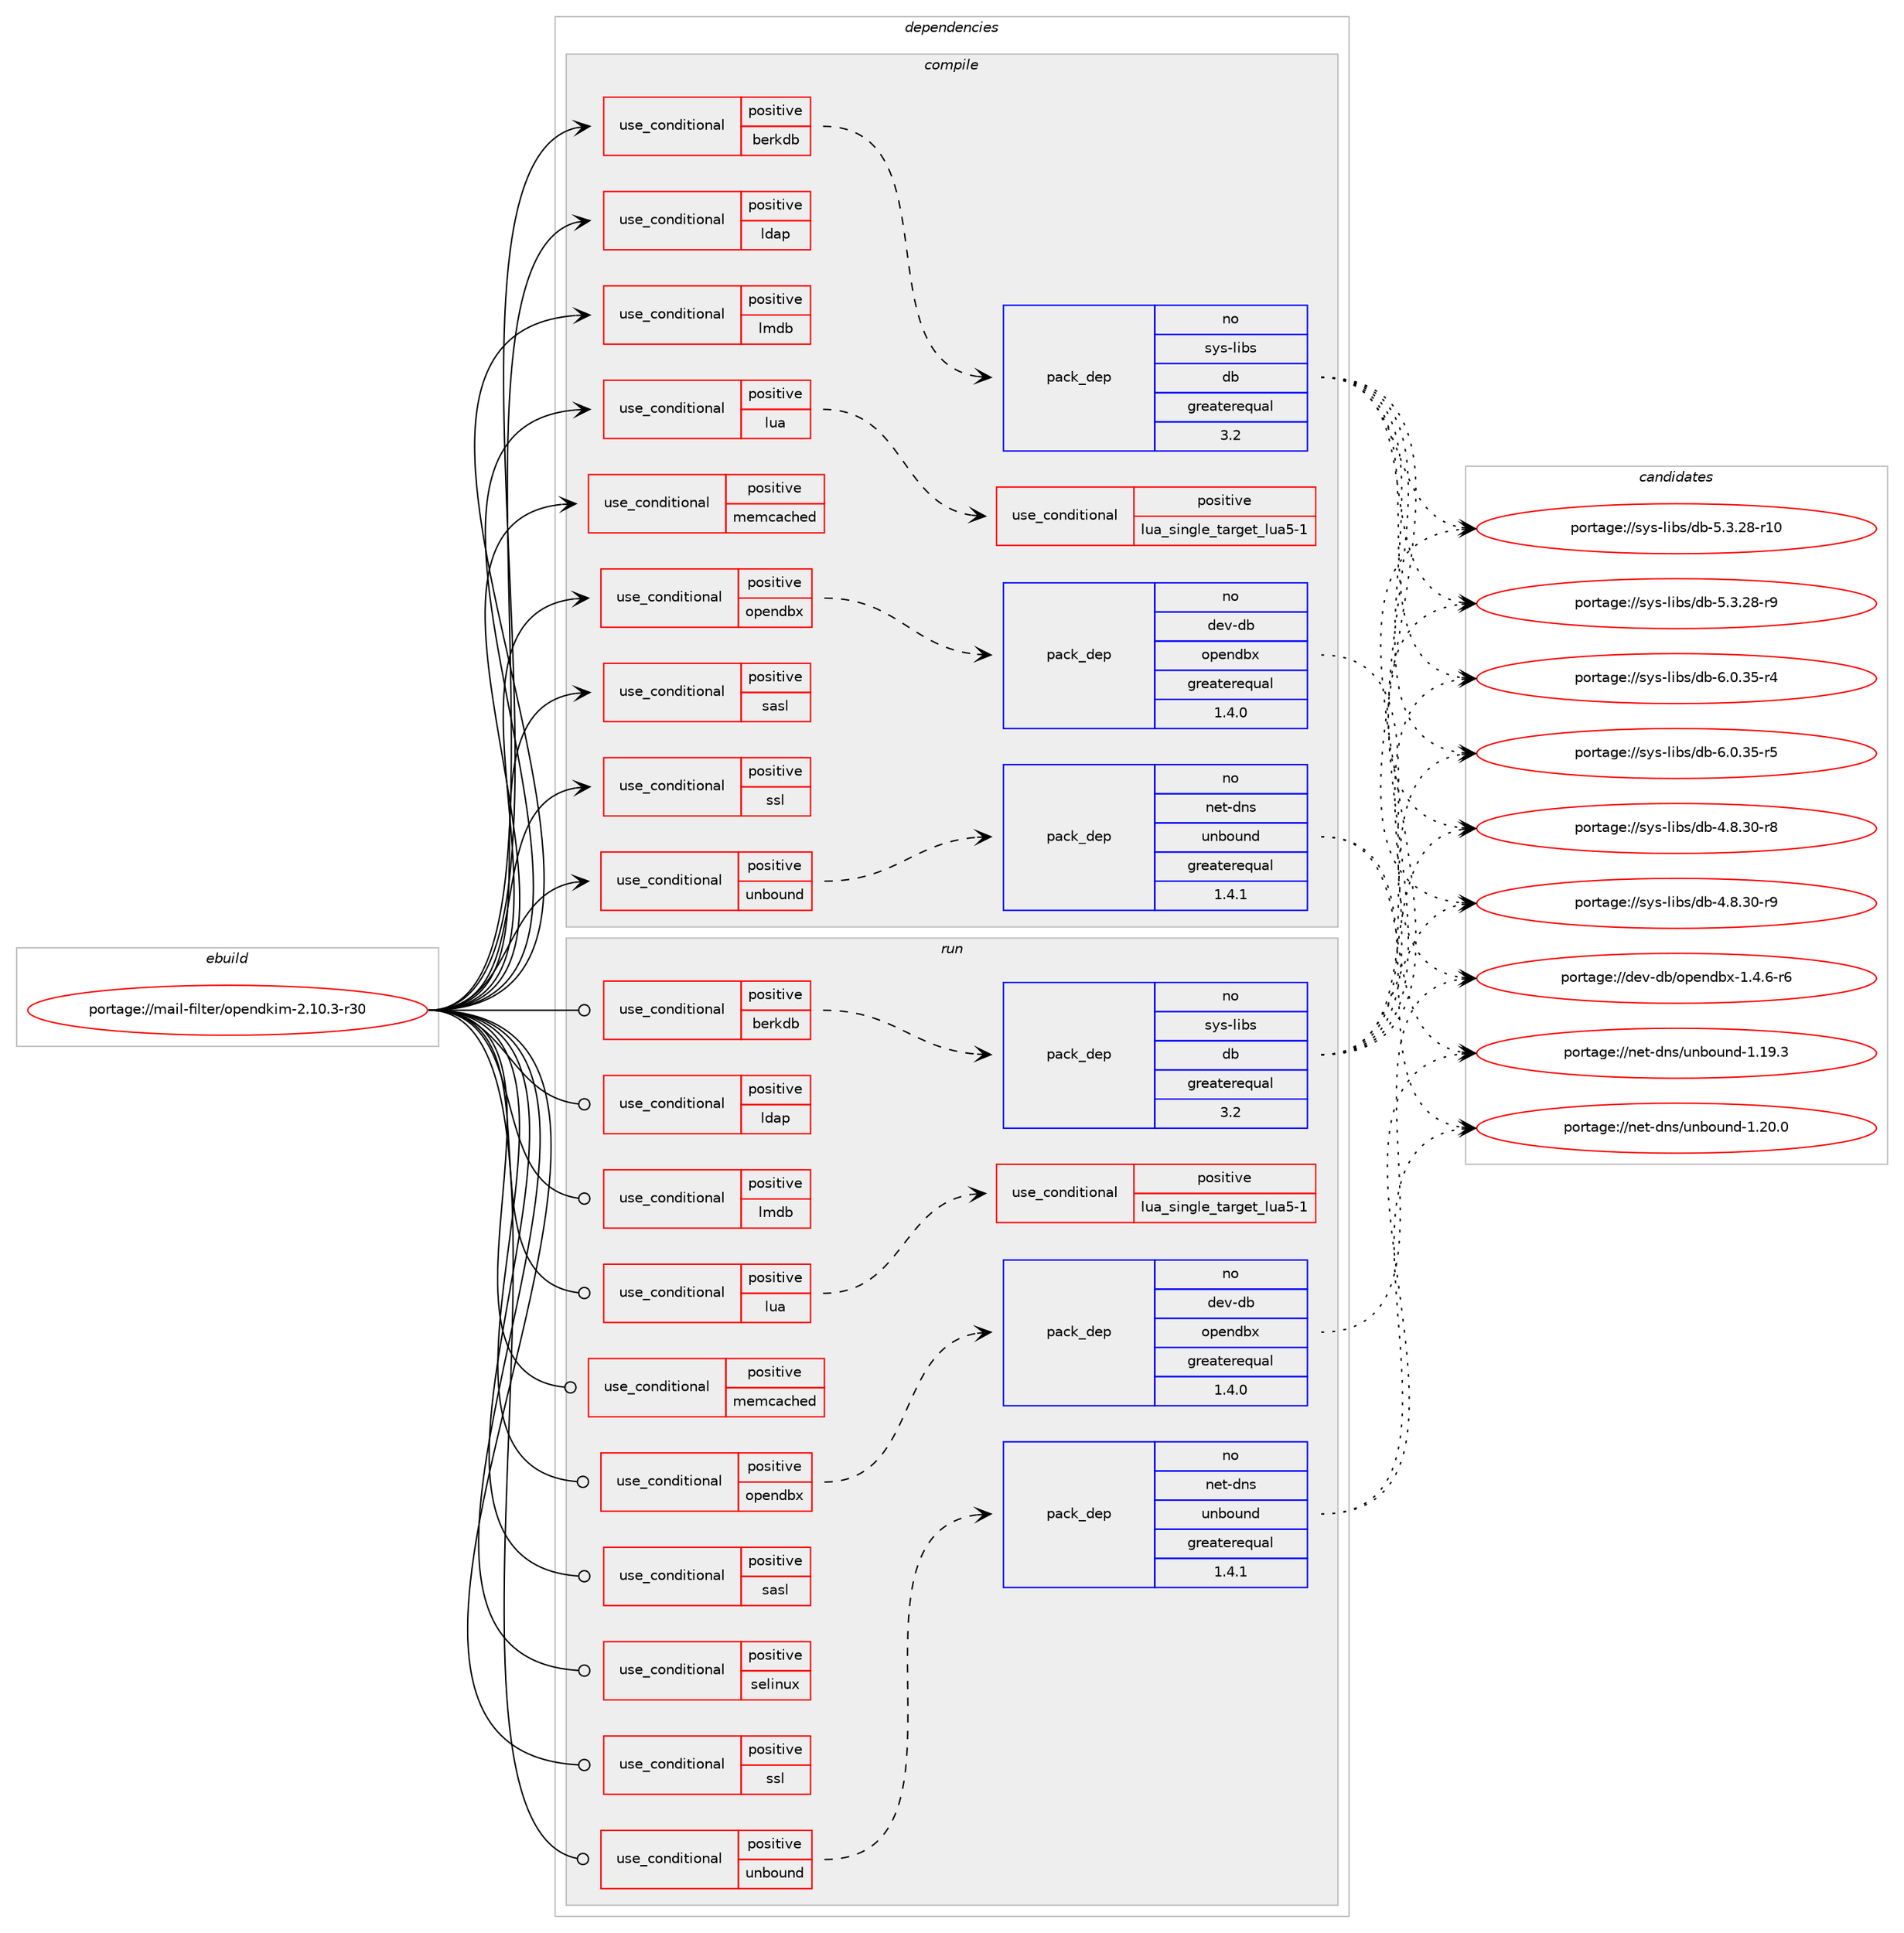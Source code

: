 digraph prolog {

# *************
# Graph options
# *************

newrank=true;
concentrate=true;
compound=true;
graph [rankdir=LR,fontname=Helvetica,fontsize=10,ranksep=1.5];#, ranksep=2.5, nodesep=0.2];
edge  [arrowhead=vee];
node  [fontname=Helvetica,fontsize=10];

# **********
# The ebuild
# **********

subgraph cluster_leftcol {
color=gray;
rank=same;
label=<<i>ebuild</i>>;
id [label="portage://mail-filter/opendkim-2.10.3-r30", color=red, width=4, href="../mail-filter/opendkim-2.10.3-r30.svg"];
}

# ****************
# The dependencies
# ****************

subgraph cluster_midcol {
color=gray;
label=<<i>dependencies</i>>;
subgraph cluster_compile {
fillcolor="#eeeeee";
style=filled;
label=<<i>compile</i>>;
subgraph cond68572 {
dependency146460 [label=<<TABLE BORDER="0" CELLBORDER="1" CELLSPACING="0" CELLPADDING="4"><TR><TD ROWSPAN="3" CELLPADDING="10">use_conditional</TD></TR><TR><TD>positive</TD></TR><TR><TD>berkdb</TD></TR></TABLE>>, shape=none, color=red];
subgraph pack75657 {
dependency146461 [label=<<TABLE BORDER="0" CELLBORDER="1" CELLSPACING="0" CELLPADDING="4" WIDTH="220"><TR><TD ROWSPAN="6" CELLPADDING="30">pack_dep</TD></TR><TR><TD WIDTH="110">no</TD></TR><TR><TD>sys-libs</TD></TR><TR><TD>db</TD></TR><TR><TD>greaterequal</TD></TR><TR><TD>3.2</TD></TR></TABLE>>, shape=none, color=blue];
}
dependency146460:e -> dependency146461:w [weight=20,style="dashed",arrowhead="vee"];
}
id:e -> dependency146460:w [weight=20,style="solid",arrowhead="vee"];
subgraph cond68573 {
dependency146462 [label=<<TABLE BORDER="0" CELLBORDER="1" CELLSPACING="0" CELLPADDING="4"><TR><TD ROWSPAN="3" CELLPADDING="10">use_conditional</TD></TR><TR><TD>positive</TD></TR><TR><TD>ldap</TD></TR></TABLE>>, shape=none, color=red];
# *** BEGIN UNKNOWN DEPENDENCY TYPE (TODO) ***
# dependency146462 -> package_dependency(portage://mail-filter/opendkim-2.10.3-r30,install,no,net-nds,openldap,none,[,,],any_same_slot,[])
# *** END UNKNOWN DEPENDENCY TYPE (TODO) ***

}
id:e -> dependency146462:w [weight=20,style="solid",arrowhead="vee"];
subgraph cond68574 {
dependency146463 [label=<<TABLE BORDER="0" CELLBORDER="1" CELLSPACING="0" CELLPADDING="4"><TR><TD ROWSPAN="3" CELLPADDING="10">use_conditional</TD></TR><TR><TD>positive</TD></TR><TR><TD>lmdb</TD></TR></TABLE>>, shape=none, color=red];
# *** BEGIN UNKNOWN DEPENDENCY TYPE (TODO) ***
# dependency146463 -> package_dependency(portage://mail-filter/opendkim-2.10.3-r30,install,no,dev-db,lmdb,none,[,,],any_same_slot,[])
# *** END UNKNOWN DEPENDENCY TYPE (TODO) ***

}
id:e -> dependency146463:w [weight=20,style="solid",arrowhead="vee"];
subgraph cond68575 {
dependency146464 [label=<<TABLE BORDER="0" CELLBORDER="1" CELLSPACING="0" CELLPADDING="4"><TR><TD ROWSPAN="3" CELLPADDING="10">use_conditional</TD></TR><TR><TD>positive</TD></TR><TR><TD>lua</TD></TR></TABLE>>, shape=none, color=red];
subgraph cond68576 {
dependency146465 [label=<<TABLE BORDER="0" CELLBORDER="1" CELLSPACING="0" CELLPADDING="4"><TR><TD ROWSPAN="3" CELLPADDING="10">use_conditional</TD></TR><TR><TD>positive</TD></TR><TR><TD>lua_single_target_lua5-1</TD></TR></TABLE>>, shape=none, color=red];
# *** BEGIN UNKNOWN DEPENDENCY TYPE (TODO) ***
# dependency146465 -> package_dependency(portage://mail-filter/opendkim-2.10.3-r30,install,no,dev-lang,lua,none,[,,],[slot(5.1)],[])
# *** END UNKNOWN DEPENDENCY TYPE (TODO) ***

}
dependency146464:e -> dependency146465:w [weight=20,style="dashed",arrowhead="vee"];
}
id:e -> dependency146464:w [weight=20,style="solid",arrowhead="vee"];
subgraph cond68577 {
dependency146466 [label=<<TABLE BORDER="0" CELLBORDER="1" CELLSPACING="0" CELLPADDING="4"><TR><TD ROWSPAN="3" CELLPADDING="10">use_conditional</TD></TR><TR><TD>positive</TD></TR><TR><TD>memcached</TD></TR></TABLE>>, shape=none, color=red];
# *** BEGIN UNKNOWN DEPENDENCY TYPE (TODO) ***
# dependency146466 -> package_dependency(portage://mail-filter/opendkim-2.10.3-r30,install,no,dev-libs,libmemcached,none,[,,],[],[])
# *** END UNKNOWN DEPENDENCY TYPE (TODO) ***

}
id:e -> dependency146466:w [weight=20,style="solid",arrowhead="vee"];
subgraph cond68578 {
dependency146467 [label=<<TABLE BORDER="0" CELLBORDER="1" CELLSPACING="0" CELLPADDING="4"><TR><TD ROWSPAN="3" CELLPADDING="10">use_conditional</TD></TR><TR><TD>positive</TD></TR><TR><TD>opendbx</TD></TR></TABLE>>, shape=none, color=red];
subgraph pack75658 {
dependency146468 [label=<<TABLE BORDER="0" CELLBORDER="1" CELLSPACING="0" CELLPADDING="4" WIDTH="220"><TR><TD ROWSPAN="6" CELLPADDING="30">pack_dep</TD></TR><TR><TD WIDTH="110">no</TD></TR><TR><TD>dev-db</TD></TR><TR><TD>opendbx</TD></TR><TR><TD>greaterequal</TD></TR><TR><TD>1.4.0</TD></TR></TABLE>>, shape=none, color=blue];
}
dependency146467:e -> dependency146468:w [weight=20,style="dashed",arrowhead="vee"];
}
id:e -> dependency146467:w [weight=20,style="solid",arrowhead="vee"];
subgraph cond68579 {
dependency146469 [label=<<TABLE BORDER="0" CELLBORDER="1" CELLSPACING="0" CELLPADDING="4"><TR><TD ROWSPAN="3" CELLPADDING="10">use_conditional</TD></TR><TR><TD>positive</TD></TR><TR><TD>sasl</TD></TR></TABLE>>, shape=none, color=red];
# *** BEGIN UNKNOWN DEPENDENCY TYPE (TODO) ***
# dependency146469 -> package_dependency(portage://mail-filter/opendkim-2.10.3-r30,install,no,dev-libs,cyrus-sasl,none,[,,],[],[])
# *** END UNKNOWN DEPENDENCY TYPE (TODO) ***

}
id:e -> dependency146469:w [weight=20,style="solid",arrowhead="vee"];
subgraph cond68580 {
dependency146470 [label=<<TABLE BORDER="0" CELLBORDER="1" CELLSPACING="0" CELLPADDING="4"><TR><TD ROWSPAN="3" CELLPADDING="10">use_conditional</TD></TR><TR><TD>positive</TD></TR><TR><TD>ssl</TD></TR></TABLE>>, shape=none, color=red];
# *** BEGIN UNKNOWN DEPENDENCY TYPE (TODO) ***
# dependency146470 -> package_dependency(portage://mail-filter/opendkim-2.10.3-r30,install,no,dev-libs,openssl,none,[,,],[slot(0),equal],[])
# *** END UNKNOWN DEPENDENCY TYPE (TODO) ***

}
id:e -> dependency146470:w [weight=20,style="solid",arrowhead="vee"];
subgraph cond68581 {
dependency146471 [label=<<TABLE BORDER="0" CELLBORDER="1" CELLSPACING="0" CELLPADDING="4"><TR><TD ROWSPAN="3" CELLPADDING="10">use_conditional</TD></TR><TR><TD>positive</TD></TR><TR><TD>unbound</TD></TR></TABLE>>, shape=none, color=red];
subgraph pack75659 {
dependency146472 [label=<<TABLE BORDER="0" CELLBORDER="1" CELLSPACING="0" CELLPADDING="4" WIDTH="220"><TR><TD ROWSPAN="6" CELLPADDING="30">pack_dep</TD></TR><TR><TD WIDTH="110">no</TD></TR><TR><TD>net-dns</TD></TR><TR><TD>unbound</TD></TR><TR><TD>greaterequal</TD></TR><TR><TD>1.4.1</TD></TR></TABLE>>, shape=none, color=blue];
}
dependency146471:e -> dependency146472:w [weight=20,style="dashed",arrowhead="vee"];
# *** BEGIN UNKNOWN DEPENDENCY TYPE (TODO) ***
# dependency146471 -> package_dependency(portage://mail-filter/opendkim-2.10.3-r30,install,no,net-dns,dnssec-root,none,[,,],[],[])
# *** END UNKNOWN DEPENDENCY TYPE (TODO) ***

}
id:e -> dependency146471:w [weight=20,style="solid",arrowhead="vee"];
# *** BEGIN UNKNOWN DEPENDENCY TYPE (TODO) ***
# id -> package_dependency(portage://mail-filter/opendkim-2.10.3-r30,install,no,dev-libs,libbsd,none,[,,],[],[])
# *** END UNKNOWN DEPENDENCY TYPE (TODO) ***

# *** BEGIN UNKNOWN DEPENDENCY TYPE (TODO) ***
# id -> package_dependency(portage://mail-filter/opendkim-2.10.3-r30,install,no,mail-filter,libmilter,none,[,,],any_same_slot,[])
# *** END UNKNOWN DEPENDENCY TYPE (TODO) ***

# *** BEGIN UNKNOWN DEPENDENCY TYPE (TODO) ***
# id -> package_dependency(portage://mail-filter/opendkim-2.10.3-r30,install,no,sys-apps,grep,none,[,,],[],[])
# *** END UNKNOWN DEPENDENCY TYPE (TODO) ***

}
subgraph cluster_compileandrun {
fillcolor="#eeeeee";
style=filled;
label=<<i>compile and run</i>>;
}
subgraph cluster_run {
fillcolor="#eeeeee";
style=filled;
label=<<i>run</i>>;
subgraph cond68582 {
dependency146473 [label=<<TABLE BORDER="0" CELLBORDER="1" CELLSPACING="0" CELLPADDING="4"><TR><TD ROWSPAN="3" CELLPADDING="10">use_conditional</TD></TR><TR><TD>positive</TD></TR><TR><TD>berkdb</TD></TR></TABLE>>, shape=none, color=red];
subgraph pack75660 {
dependency146474 [label=<<TABLE BORDER="0" CELLBORDER="1" CELLSPACING="0" CELLPADDING="4" WIDTH="220"><TR><TD ROWSPAN="6" CELLPADDING="30">pack_dep</TD></TR><TR><TD WIDTH="110">no</TD></TR><TR><TD>sys-libs</TD></TR><TR><TD>db</TD></TR><TR><TD>greaterequal</TD></TR><TR><TD>3.2</TD></TR></TABLE>>, shape=none, color=blue];
}
dependency146473:e -> dependency146474:w [weight=20,style="dashed",arrowhead="vee"];
}
id:e -> dependency146473:w [weight=20,style="solid",arrowhead="odot"];
subgraph cond68583 {
dependency146475 [label=<<TABLE BORDER="0" CELLBORDER="1" CELLSPACING="0" CELLPADDING="4"><TR><TD ROWSPAN="3" CELLPADDING="10">use_conditional</TD></TR><TR><TD>positive</TD></TR><TR><TD>ldap</TD></TR></TABLE>>, shape=none, color=red];
# *** BEGIN UNKNOWN DEPENDENCY TYPE (TODO) ***
# dependency146475 -> package_dependency(portage://mail-filter/opendkim-2.10.3-r30,run,no,net-nds,openldap,none,[,,],any_same_slot,[])
# *** END UNKNOWN DEPENDENCY TYPE (TODO) ***

}
id:e -> dependency146475:w [weight=20,style="solid",arrowhead="odot"];
subgraph cond68584 {
dependency146476 [label=<<TABLE BORDER="0" CELLBORDER="1" CELLSPACING="0" CELLPADDING="4"><TR><TD ROWSPAN="3" CELLPADDING="10">use_conditional</TD></TR><TR><TD>positive</TD></TR><TR><TD>lmdb</TD></TR></TABLE>>, shape=none, color=red];
# *** BEGIN UNKNOWN DEPENDENCY TYPE (TODO) ***
# dependency146476 -> package_dependency(portage://mail-filter/opendkim-2.10.3-r30,run,no,dev-db,lmdb,none,[,,],any_same_slot,[])
# *** END UNKNOWN DEPENDENCY TYPE (TODO) ***

}
id:e -> dependency146476:w [weight=20,style="solid",arrowhead="odot"];
subgraph cond68585 {
dependency146477 [label=<<TABLE BORDER="0" CELLBORDER="1" CELLSPACING="0" CELLPADDING="4"><TR><TD ROWSPAN="3" CELLPADDING="10">use_conditional</TD></TR><TR><TD>positive</TD></TR><TR><TD>lua</TD></TR></TABLE>>, shape=none, color=red];
subgraph cond68586 {
dependency146478 [label=<<TABLE BORDER="0" CELLBORDER="1" CELLSPACING="0" CELLPADDING="4"><TR><TD ROWSPAN="3" CELLPADDING="10">use_conditional</TD></TR><TR><TD>positive</TD></TR><TR><TD>lua_single_target_lua5-1</TD></TR></TABLE>>, shape=none, color=red];
# *** BEGIN UNKNOWN DEPENDENCY TYPE (TODO) ***
# dependency146478 -> package_dependency(portage://mail-filter/opendkim-2.10.3-r30,run,no,dev-lang,lua,none,[,,],[slot(5.1)],[])
# *** END UNKNOWN DEPENDENCY TYPE (TODO) ***

}
dependency146477:e -> dependency146478:w [weight=20,style="dashed",arrowhead="vee"];
}
id:e -> dependency146477:w [weight=20,style="solid",arrowhead="odot"];
subgraph cond68587 {
dependency146479 [label=<<TABLE BORDER="0" CELLBORDER="1" CELLSPACING="0" CELLPADDING="4"><TR><TD ROWSPAN="3" CELLPADDING="10">use_conditional</TD></TR><TR><TD>positive</TD></TR><TR><TD>memcached</TD></TR></TABLE>>, shape=none, color=red];
# *** BEGIN UNKNOWN DEPENDENCY TYPE (TODO) ***
# dependency146479 -> package_dependency(portage://mail-filter/opendkim-2.10.3-r30,run,no,dev-libs,libmemcached,none,[,,],[],[])
# *** END UNKNOWN DEPENDENCY TYPE (TODO) ***

}
id:e -> dependency146479:w [weight=20,style="solid",arrowhead="odot"];
subgraph cond68588 {
dependency146480 [label=<<TABLE BORDER="0" CELLBORDER="1" CELLSPACING="0" CELLPADDING="4"><TR><TD ROWSPAN="3" CELLPADDING="10">use_conditional</TD></TR><TR><TD>positive</TD></TR><TR><TD>opendbx</TD></TR></TABLE>>, shape=none, color=red];
subgraph pack75661 {
dependency146481 [label=<<TABLE BORDER="0" CELLBORDER="1" CELLSPACING="0" CELLPADDING="4" WIDTH="220"><TR><TD ROWSPAN="6" CELLPADDING="30">pack_dep</TD></TR><TR><TD WIDTH="110">no</TD></TR><TR><TD>dev-db</TD></TR><TR><TD>opendbx</TD></TR><TR><TD>greaterequal</TD></TR><TR><TD>1.4.0</TD></TR></TABLE>>, shape=none, color=blue];
}
dependency146480:e -> dependency146481:w [weight=20,style="dashed",arrowhead="vee"];
}
id:e -> dependency146480:w [weight=20,style="solid",arrowhead="odot"];
subgraph cond68589 {
dependency146482 [label=<<TABLE BORDER="0" CELLBORDER="1" CELLSPACING="0" CELLPADDING="4"><TR><TD ROWSPAN="3" CELLPADDING="10">use_conditional</TD></TR><TR><TD>positive</TD></TR><TR><TD>sasl</TD></TR></TABLE>>, shape=none, color=red];
# *** BEGIN UNKNOWN DEPENDENCY TYPE (TODO) ***
# dependency146482 -> package_dependency(portage://mail-filter/opendkim-2.10.3-r30,run,no,dev-libs,cyrus-sasl,none,[,,],[],[])
# *** END UNKNOWN DEPENDENCY TYPE (TODO) ***

}
id:e -> dependency146482:w [weight=20,style="solid",arrowhead="odot"];
subgraph cond68590 {
dependency146483 [label=<<TABLE BORDER="0" CELLBORDER="1" CELLSPACING="0" CELLPADDING="4"><TR><TD ROWSPAN="3" CELLPADDING="10">use_conditional</TD></TR><TR><TD>positive</TD></TR><TR><TD>selinux</TD></TR></TABLE>>, shape=none, color=red];
# *** BEGIN UNKNOWN DEPENDENCY TYPE (TODO) ***
# dependency146483 -> package_dependency(portage://mail-filter/opendkim-2.10.3-r30,run,no,sec-policy,selinux-dkim,none,[,,],[],[])
# *** END UNKNOWN DEPENDENCY TYPE (TODO) ***

}
id:e -> dependency146483:w [weight=20,style="solid",arrowhead="odot"];
subgraph cond68591 {
dependency146484 [label=<<TABLE BORDER="0" CELLBORDER="1" CELLSPACING="0" CELLPADDING="4"><TR><TD ROWSPAN="3" CELLPADDING="10">use_conditional</TD></TR><TR><TD>positive</TD></TR><TR><TD>ssl</TD></TR></TABLE>>, shape=none, color=red];
# *** BEGIN UNKNOWN DEPENDENCY TYPE (TODO) ***
# dependency146484 -> package_dependency(portage://mail-filter/opendkim-2.10.3-r30,run,no,dev-libs,openssl,none,[,,],[slot(0),equal],[])
# *** END UNKNOWN DEPENDENCY TYPE (TODO) ***

}
id:e -> dependency146484:w [weight=20,style="solid",arrowhead="odot"];
subgraph cond68592 {
dependency146485 [label=<<TABLE BORDER="0" CELLBORDER="1" CELLSPACING="0" CELLPADDING="4"><TR><TD ROWSPAN="3" CELLPADDING="10">use_conditional</TD></TR><TR><TD>positive</TD></TR><TR><TD>unbound</TD></TR></TABLE>>, shape=none, color=red];
subgraph pack75662 {
dependency146486 [label=<<TABLE BORDER="0" CELLBORDER="1" CELLSPACING="0" CELLPADDING="4" WIDTH="220"><TR><TD ROWSPAN="6" CELLPADDING="30">pack_dep</TD></TR><TR><TD WIDTH="110">no</TD></TR><TR><TD>net-dns</TD></TR><TR><TD>unbound</TD></TR><TR><TD>greaterequal</TD></TR><TR><TD>1.4.1</TD></TR></TABLE>>, shape=none, color=blue];
}
dependency146485:e -> dependency146486:w [weight=20,style="dashed",arrowhead="vee"];
# *** BEGIN UNKNOWN DEPENDENCY TYPE (TODO) ***
# dependency146485 -> package_dependency(portage://mail-filter/opendkim-2.10.3-r30,run,no,net-dns,dnssec-root,none,[,,],[],[])
# *** END UNKNOWN DEPENDENCY TYPE (TODO) ***

}
id:e -> dependency146485:w [weight=20,style="solid",arrowhead="odot"];
# *** BEGIN UNKNOWN DEPENDENCY TYPE (TODO) ***
# id -> package_dependency(portage://mail-filter/opendkim-2.10.3-r30,run,no,acct-user,opendkim,none,[,,],[],[])
# *** END UNKNOWN DEPENDENCY TYPE (TODO) ***

# *** BEGIN UNKNOWN DEPENDENCY TYPE (TODO) ***
# id -> package_dependency(portage://mail-filter/opendkim-2.10.3-r30,run,no,dev-libs,libbsd,none,[,,],[],[])
# *** END UNKNOWN DEPENDENCY TYPE (TODO) ***

# *** BEGIN UNKNOWN DEPENDENCY TYPE (TODO) ***
# id -> package_dependency(portage://mail-filter/opendkim-2.10.3-r30,run,no,mail-filter,libmilter,none,[,,],any_same_slot,[])
# *** END UNKNOWN DEPENDENCY TYPE (TODO) ***

# *** BEGIN UNKNOWN DEPENDENCY TYPE (TODO) ***
# id -> package_dependency(portage://mail-filter/opendkim-2.10.3-r30,run,no,sys-apps,grep,none,[,,],[],[])
# *** END UNKNOWN DEPENDENCY TYPE (TODO) ***

# *** BEGIN UNKNOWN DEPENDENCY TYPE (TODO) ***
# id -> package_dependency(portage://mail-filter/opendkim-2.10.3-r30,run,no,sys-process,psmisc,none,[,,],[],[])
# *** END UNKNOWN DEPENDENCY TYPE (TODO) ***

# *** BEGIN UNKNOWN DEPENDENCY TYPE (TODO) ***
# id -> package_dependency(portage://mail-filter/opendkim-2.10.3-r30,run,no,virtual,tmpfiles,none,[,,],[],[])
# *** END UNKNOWN DEPENDENCY TYPE (TODO) ***

}
}

# **************
# The candidates
# **************

subgraph cluster_choices {
rank=same;
color=gray;
label=<<i>candidates</i>>;

subgraph choice75657 {
color=black;
nodesep=1;
choice11512111545108105981154710098455246564651484511456 [label="portage://sys-libs/db-4.8.30-r8", color=red, width=4,href="../sys-libs/db-4.8.30-r8.svg"];
choice11512111545108105981154710098455246564651484511457 [label="portage://sys-libs/db-4.8.30-r9", color=red, width=4,href="../sys-libs/db-4.8.30-r9.svg"];
choice1151211154510810598115471009845534651465056451144948 [label="portage://sys-libs/db-5.3.28-r10", color=red, width=4,href="../sys-libs/db-5.3.28-r10.svg"];
choice11512111545108105981154710098455346514650564511457 [label="portage://sys-libs/db-5.3.28-r9", color=red, width=4,href="../sys-libs/db-5.3.28-r9.svg"];
choice11512111545108105981154710098455446484651534511452 [label="portage://sys-libs/db-6.0.35-r4", color=red, width=4,href="../sys-libs/db-6.0.35-r4.svg"];
choice11512111545108105981154710098455446484651534511453 [label="portage://sys-libs/db-6.0.35-r5", color=red, width=4,href="../sys-libs/db-6.0.35-r5.svg"];
dependency146461:e -> choice11512111545108105981154710098455246564651484511456:w [style=dotted,weight="100"];
dependency146461:e -> choice11512111545108105981154710098455246564651484511457:w [style=dotted,weight="100"];
dependency146461:e -> choice1151211154510810598115471009845534651465056451144948:w [style=dotted,weight="100"];
dependency146461:e -> choice11512111545108105981154710098455346514650564511457:w [style=dotted,weight="100"];
dependency146461:e -> choice11512111545108105981154710098455446484651534511452:w [style=dotted,weight="100"];
dependency146461:e -> choice11512111545108105981154710098455446484651534511453:w [style=dotted,weight="100"];
}
subgraph choice75658 {
color=black;
nodesep=1;
choice100101118451009847111112101110100981204549465246544511454 [label="portage://dev-db/opendbx-1.4.6-r6", color=red, width=4,href="../dev-db/opendbx-1.4.6-r6.svg"];
dependency146468:e -> choice100101118451009847111112101110100981204549465246544511454:w [style=dotted,weight="100"];
}
subgraph choice75659 {
color=black;
nodesep=1;
choice11010111645100110115471171109811111711010045494649574651 [label="portage://net-dns/unbound-1.19.3", color=red, width=4,href="../net-dns/unbound-1.19.3.svg"];
choice11010111645100110115471171109811111711010045494650484648 [label="portage://net-dns/unbound-1.20.0", color=red, width=4,href="../net-dns/unbound-1.20.0.svg"];
dependency146472:e -> choice11010111645100110115471171109811111711010045494649574651:w [style=dotted,weight="100"];
dependency146472:e -> choice11010111645100110115471171109811111711010045494650484648:w [style=dotted,weight="100"];
}
subgraph choice75660 {
color=black;
nodesep=1;
choice11512111545108105981154710098455246564651484511456 [label="portage://sys-libs/db-4.8.30-r8", color=red, width=4,href="../sys-libs/db-4.8.30-r8.svg"];
choice11512111545108105981154710098455246564651484511457 [label="portage://sys-libs/db-4.8.30-r9", color=red, width=4,href="../sys-libs/db-4.8.30-r9.svg"];
choice1151211154510810598115471009845534651465056451144948 [label="portage://sys-libs/db-5.3.28-r10", color=red, width=4,href="../sys-libs/db-5.3.28-r10.svg"];
choice11512111545108105981154710098455346514650564511457 [label="portage://sys-libs/db-5.3.28-r9", color=red, width=4,href="../sys-libs/db-5.3.28-r9.svg"];
choice11512111545108105981154710098455446484651534511452 [label="portage://sys-libs/db-6.0.35-r4", color=red, width=4,href="../sys-libs/db-6.0.35-r4.svg"];
choice11512111545108105981154710098455446484651534511453 [label="portage://sys-libs/db-6.0.35-r5", color=red, width=4,href="../sys-libs/db-6.0.35-r5.svg"];
dependency146474:e -> choice11512111545108105981154710098455246564651484511456:w [style=dotted,weight="100"];
dependency146474:e -> choice11512111545108105981154710098455246564651484511457:w [style=dotted,weight="100"];
dependency146474:e -> choice1151211154510810598115471009845534651465056451144948:w [style=dotted,weight="100"];
dependency146474:e -> choice11512111545108105981154710098455346514650564511457:w [style=dotted,weight="100"];
dependency146474:e -> choice11512111545108105981154710098455446484651534511452:w [style=dotted,weight="100"];
dependency146474:e -> choice11512111545108105981154710098455446484651534511453:w [style=dotted,weight="100"];
}
subgraph choice75661 {
color=black;
nodesep=1;
choice100101118451009847111112101110100981204549465246544511454 [label="portage://dev-db/opendbx-1.4.6-r6", color=red, width=4,href="../dev-db/opendbx-1.4.6-r6.svg"];
dependency146481:e -> choice100101118451009847111112101110100981204549465246544511454:w [style=dotted,weight="100"];
}
subgraph choice75662 {
color=black;
nodesep=1;
choice11010111645100110115471171109811111711010045494649574651 [label="portage://net-dns/unbound-1.19.3", color=red, width=4,href="../net-dns/unbound-1.19.3.svg"];
choice11010111645100110115471171109811111711010045494650484648 [label="portage://net-dns/unbound-1.20.0", color=red, width=4,href="../net-dns/unbound-1.20.0.svg"];
dependency146486:e -> choice11010111645100110115471171109811111711010045494649574651:w [style=dotted,weight="100"];
dependency146486:e -> choice11010111645100110115471171109811111711010045494650484648:w [style=dotted,weight="100"];
}
}

}
